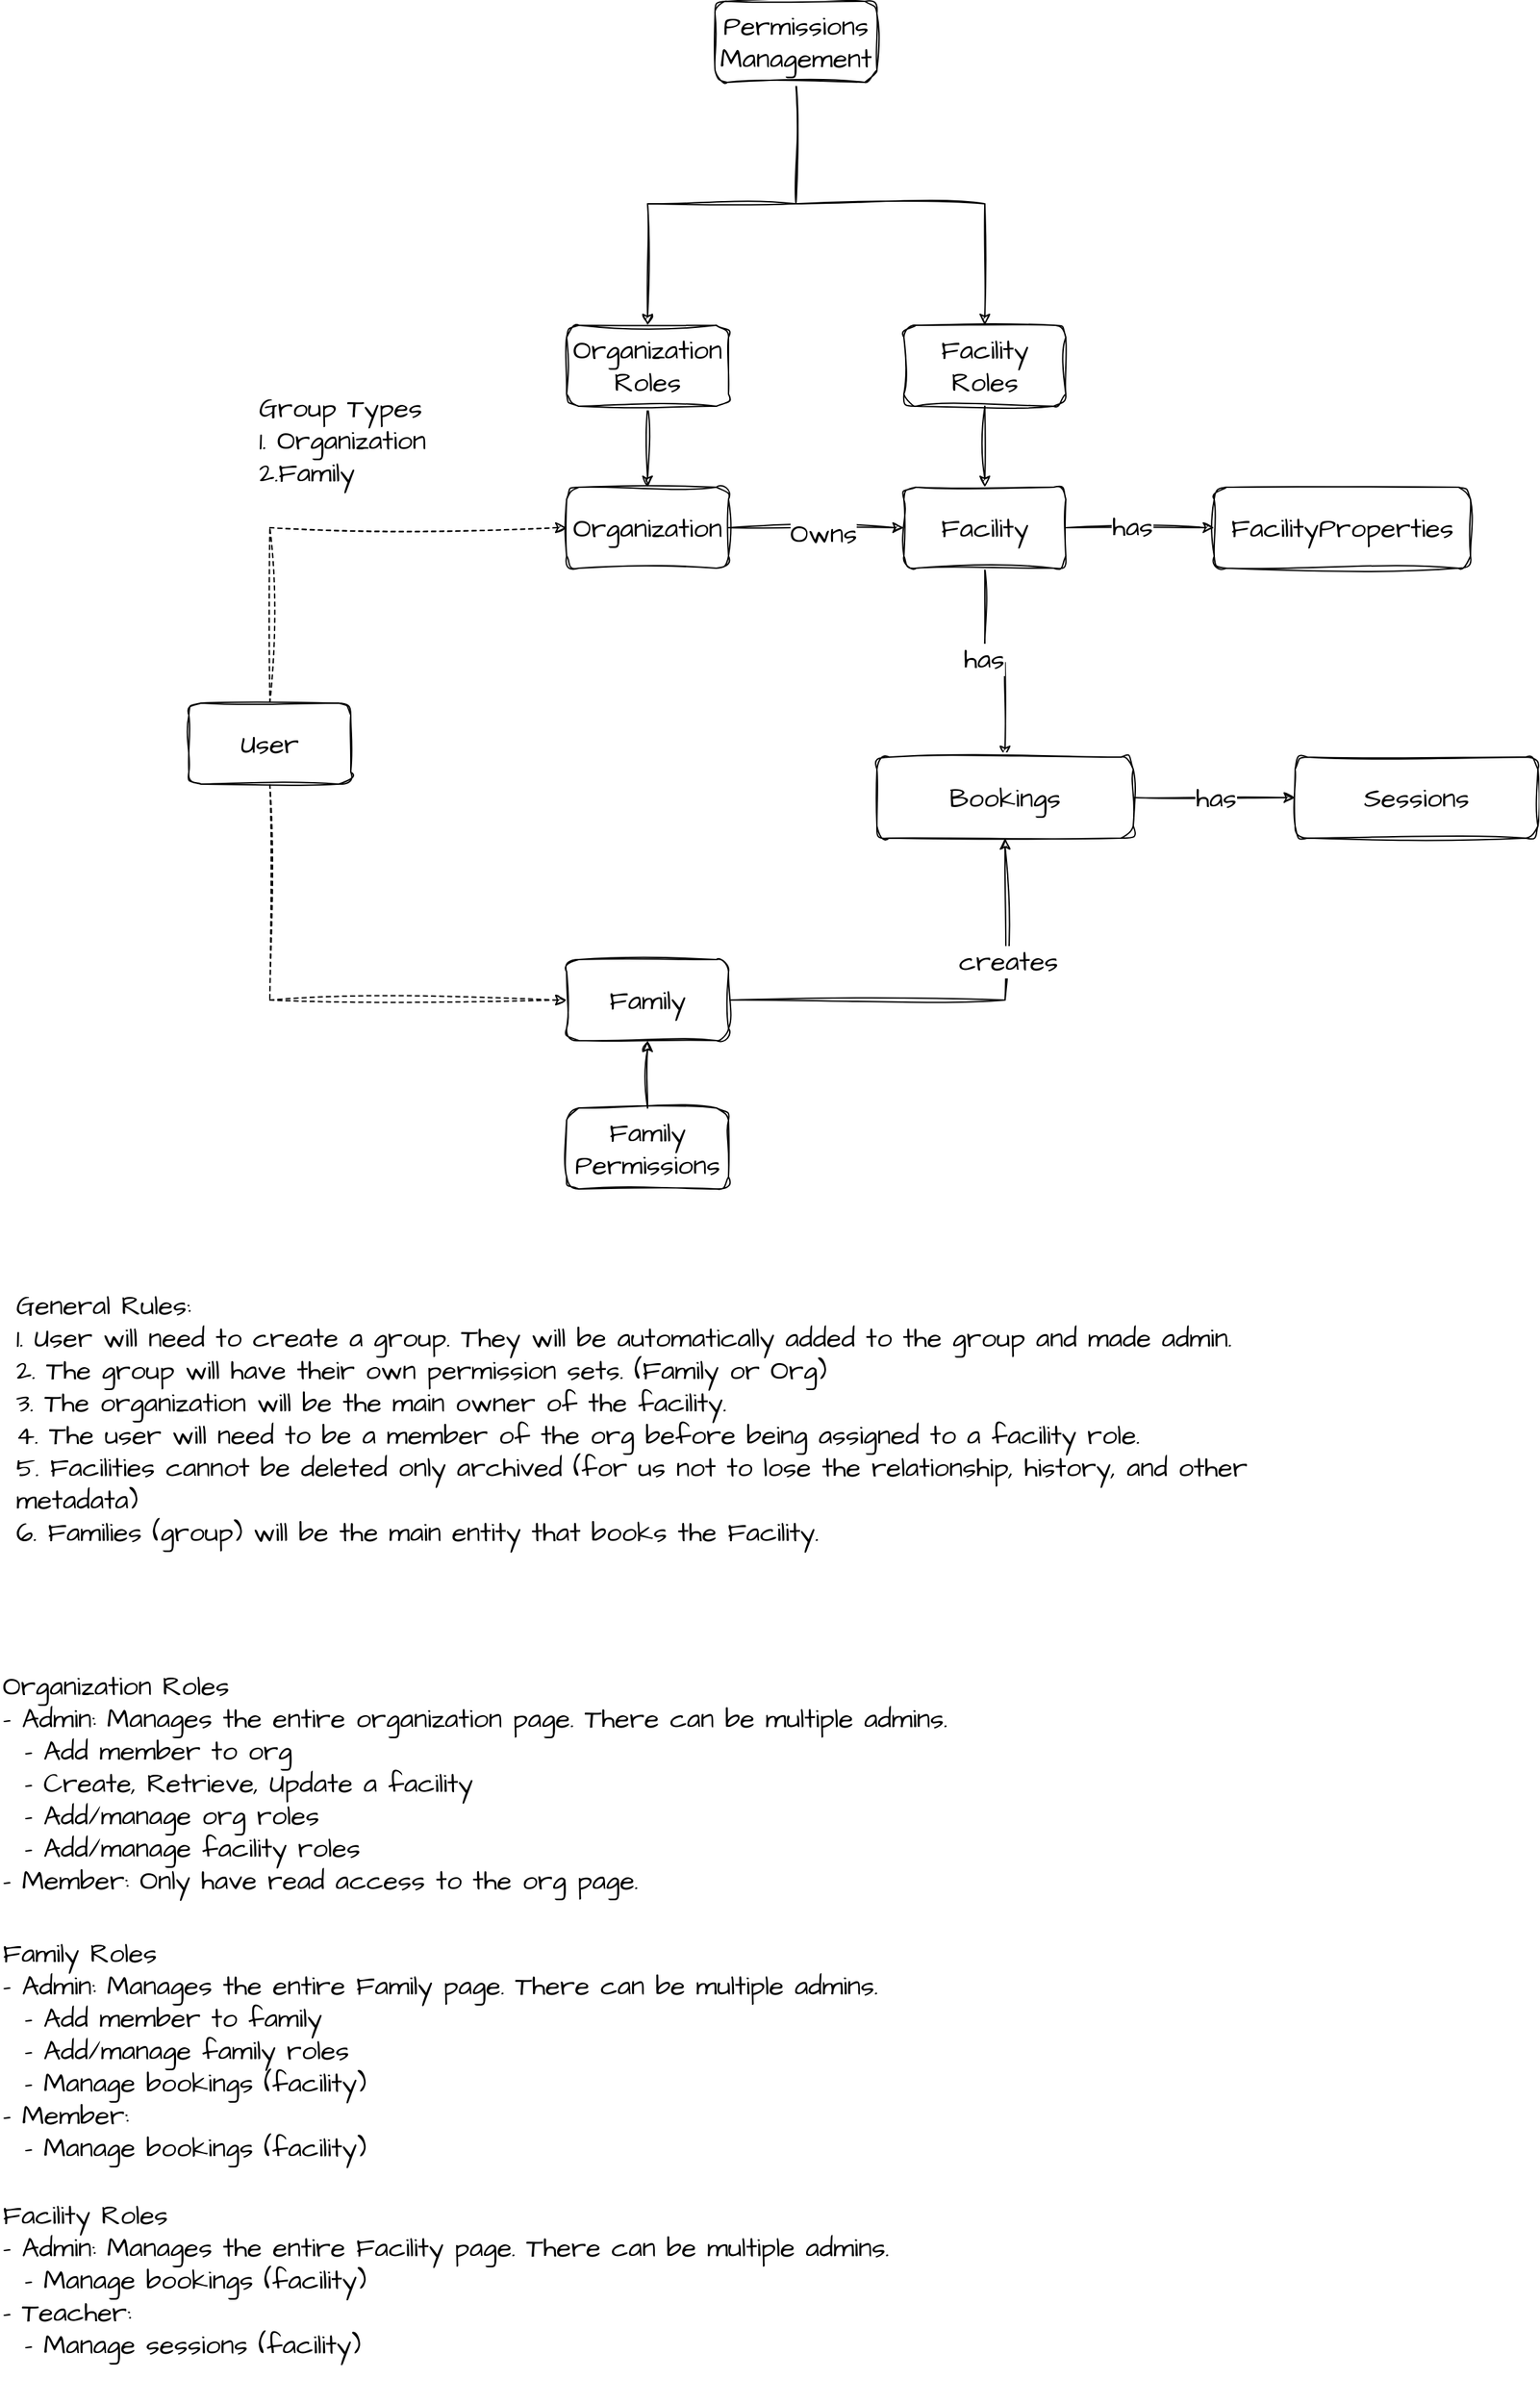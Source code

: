<mxfile version="22.1.11" type="device" pages="2">
  <diagram name="TherapEase ERD" id="3zOfKQbNayS0PqIG_Qb6">
    <mxGraphModel dx="2072" dy="2335" grid="1" gridSize="10" guides="1" tooltips="1" connect="1" arrows="1" fold="1" page="1" pageScale="1" pageWidth="850" pageHeight="1100" math="0" shadow="0">
      <root>
        <mxCell id="0" />
        <mxCell id="1" parent="0" />
        <mxCell id="x27zWDOo6SfFaoz8lFJy-4" style="edgeStyle=orthogonalEdgeStyle;rounded=0;sketch=1;hachureGap=4;jiggle=2;curveFitting=1;orthogonalLoop=1;jettySize=auto;html=1;entryX=0;entryY=0.5;entryDx=0;entryDy=0;fontFamily=Architects Daughter;fontSource=https%3A%2F%2Ffonts.googleapis.com%2Fcss%3Ffamily%3DArchitects%2BDaughter;fontSize=16;" parent="1" source="x27zWDOo6SfFaoz8lFJy-1" target="x27zWDOo6SfFaoz8lFJy-3" edge="1">
          <mxGeometry relative="1" as="geometry" />
        </mxCell>
        <mxCell id="x27zWDOo6SfFaoz8lFJy-5" value="Owns" style="edgeLabel;html=1;align=center;verticalAlign=middle;resizable=0;points=[];fontSize=20;fontFamily=Architects Daughter;" parent="x27zWDOo6SfFaoz8lFJy-4" vertex="1" connectable="0">
          <mxGeometry x="0.078" y="-4" relative="1" as="geometry">
            <mxPoint as="offset" />
          </mxGeometry>
        </mxCell>
        <mxCell id="x27zWDOo6SfFaoz8lFJy-1" value="Organization" style="rounded=1;whiteSpace=wrap;html=1;sketch=1;hachureGap=4;jiggle=2;curveFitting=1;fontFamily=Architects Daughter;fontSource=https%3A%2F%2Ffonts.googleapis.com%2Fcss%3Ffamily%3DArchitects%2BDaughter;fontSize=20;" parent="1" vertex="1">
          <mxGeometry x="330" y="140" width="120" height="60" as="geometry" />
        </mxCell>
        <mxCell id="x27zWDOo6SfFaoz8lFJy-6" value="" style="edgeStyle=orthogonalEdgeStyle;rounded=0;sketch=1;hachureGap=4;jiggle=2;curveFitting=1;orthogonalLoop=1;jettySize=auto;html=1;fontFamily=Architects Daughter;fontSource=https%3A%2F%2Ffonts.googleapis.com%2Fcss%3Ffamily%3DArchitects%2BDaughter;fontSize=16;dashed=1;entryX=0;entryY=0.5;entryDx=0;entryDy=0;" parent="1" source="x27zWDOo6SfFaoz8lFJy-2" target="x27zWDOo6SfFaoz8lFJy-1" edge="1">
          <mxGeometry relative="1" as="geometry">
            <Array as="points">
              <mxPoint x="110" y="170" />
            </Array>
          </mxGeometry>
        </mxCell>
        <mxCell id="x27zWDOo6SfFaoz8lFJy-20" style="edgeStyle=orthogonalEdgeStyle;rounded=0;sketch=1;hachureGap=4;jiggle=2;curveFitting=1;orthogonalLoop=1;jettySize=auto;html=1;fontFamily=Architects Daughter;fontSource=https%3A%2F%2Ffonts.googleapis.com%2Fcss%3Ffamily%3DArchitects%2BDaughter;fontSize=16;exitX=0.5;exitY=1;exitDx=0;exitDy=0;dashed=1;" parent="1" source="x27zWDOo6SfFaoz8lFJy-2" target="x27zWDOo6SfFaoz8lFJy-17" edge="1">
          <mxGeometry relative="1" as="geometry">
            <Array as="points">
              <mxPoint x="110" y="520" />
            </Array>
          </mxGeometry>
        </mxCell>
        <mxCell id="x27zWDOo6SfFaoz8lFJy-2" value="User" style="rounded=1;whiteSpace=wrap;html=1;sketch=1;hachureGap=4;jiggle=2;curveFitting=1;fontFamily=Architects Daughter;fontSource=https%3A%2F%2Ffonts.googleapis.com%2Fcss%3Ffamily%3DArchitects%2BDaughter;fontSize=20;" parent="1" vertex="1">
          <mxGeometry x="50" y="300" width="120" height="60" as="geometry" />
        </mxCell>
        <mxCell id="x27zWDOo6SfFaoz8lFJy-8" value="" style="edgeStyle=orthogonalEdgeStyle;rounded=0;sketch=1;hachureGap=4;jiggle=2;curveFitting=1;orthogonalLoop=1;jettySize=auto;html=1;fontFamily=Architects Daughter;fontSource=https%3A%2F%2Ffonts.googleapis.com%2Fcss%3Ffamily%3DArchitects%2BDaughter;fontSize=16;" parent="1" source="x27zWDOo6SfFaoz8lFJy-3" target="x27zWDOo6SfFaoz8lFJy-7" edge="1">
          <mxGeometry relative="1" as="geometry" />
        </mxCell>
        <mxCell id="x27zWDOo6SfFaoz8lFJy-9" value="has" style="edgeLabel;html=1;align=center;verticalAlign=middle;resizable=0;points=[];fontSize=20;fontFamily=Architects Daughter;" parent="x27zWDOo6SfFaoz8lFJy-8" vertex="1" connectable="0">
          <mxGeometry x="-0.109" y="1" relative="1" as="geometry">
            <mxPoint as="offset" />
          </mxGeometry>
        </mxCell>
        <mxCell id="x27zWDOo6SfFaoz8lFJy-24" value="" style="edgeStyle=orthogonalEdgeStyle;rounded=0;sketch=1;hachureGap=4;jiggle=2;curveFitting=1;orthogonalLoop=1;jettySize=auto;html=1;fontFamily=Architects Daughter;fontSource=https%3A%2F%2Ffonts.googleapis.com%2Fcss%3Ffamily%3DArchitects%2BDaughter;fontSize=16;" parent="1" source="x27zWDOo6SfFaoz8lFJy-3" target="x27zWDOo6SfFaoz8lFJy-23" edge="1">
          <mxGeometry relative="1" as="geometry" />
        </mxCell>
        <mxCell id="x27zWDOo6SfFaoz8lFJy-25" value="has" style="edgeLabel;html=1;align=center;verticalAlign=middle;resizable=0;points=[];fontSize=20;fontFamily=Architects Daughter;" parent="x27zWDOo6SfFaoz8lFJy-24" vertex="1" connectable="0">
          <mxGeometry x="-0.14" y="-1" relative="1" as="geometry">
            <mxPoint as="offset" />
          </mxGeometry>
        </mxCell>
        <mxCell id="x27zWDOo6SfFaoz8lFJy-3" value="Facility" style="rounded=1;whiteSpace=wrap;html=1;sketch=1;hachureGap=4;jiggle=2;curveFitting=1;fontFamily=Architects Daughter;fontSource=https%3A%2F%2Ffonts.googleapis.com%2Fcss%3Ffamily%3DArchitects%2BDaughter;fontSize=20;" parent="1" vertex="1">
          <mxGeometry x="580" y="140" width="120" height="60" as="geometry" />
        </mxCell>
        <mxCell id="x27zWDOo6SfFaoz8lFJy-7" value="FacilityProperties" style="rounded=1;whiteSpace=wrap;html=1;sketch=1;hachureGap=4;jiggle=2;curveFitting=1;fontFamily=Architects Daughter;fontSource=https%3A%2F%2Ffonts.googleapis.com%2Fcss%3Ffamily%3DArchitects%2BDaughter;fontSize=20;" parent="1" vertex="1">
          <mxGeometry x="810" y="140" width="190" height="60" as="geometry" />
        </mxCell>
        <mxCell id="x27zWDOo6SfFaoz8lFJy-13" value="" style="edgeStyle=orthogonalEdgeStyle;rounded=0;sketch=1;hachureGap=4;jiggle=2;curveFitting=1;orthogonalLoop=1;jettySize=auto;html=1;fontFamily=Architects Daughter;fontSource=https%3A%2F%2Ffonts.googleapis.com%2Fcss%3Ffamily%3DArchitects%2BDaughter;fontSize=16;" parent="1" source="x27zWDOo6SfFaoz8lFJy-10" target="x27zWDOo6SfFaoz8lFJy-1" edge="1">
          <mxGeometry relative="1" as="geometry" />
        </mxCell>
        <mxCell id="x27zWDOo6SfFaoz8lFJy-10" value="Organization&lt;br&gt;Roles" style="rounded=1;whiteSpace=wrap;html=1;sketch=1;hachureGap=4;jiggle=2;curveFitting=1;fontFamily=Architects Daughter;fontSource=https%3A%2F%2Ffonts.googleapis.com%2Fcss%3Ffamily%3DArchitects%2BDaughter;fontSize=20;" parent="1" vertex="1">
          <mxGeometry x="330" y="20" width="120" height="60" as="geometry" />
        </mxCell>
        <mxCell id="x27zWDOo6SfFaoz8lFJy-12" value="" style="edgeStyle=orthogonalEdgeStyle;rounded=0;sketch=1;hachureGap=4;jiggle=2;curveFitting=1;orthogonalLoop=1;jettySize=auto;html=1;fontFamily=Architects Daughter;fontSource=https%3A%2F%2Ffonts.googleapis.com%2Fcss%3Ffamily%3DArchitects%2BDaughter;fontSize=16;" parent="1" source="x27zWDOo6SfFaoz8lFJy-11" target="x27zWDOo6SfFaoz8lFJy-3" edge="1">
          <mxGeometry relative="1" as="geometry" />
        </mxCell>
        <mxCell id="x27zWDOo6SfFaoz8lFJy-11" value="Facility&lt;br&gt;Roles" style="rounded=1;whiteSpace=wrap;html=1;sketch=1;hachureGap=4;jiggle=2;curveFitting=1;fontFamily=Architects Daughter;fontSource=https%3A%2F%2Ffonts.googleapis.com%2Fcss%3Ffamily%3DArchitects%2BDaughter;fontSize=20;" parent="1" vertex="1">
          <mxGeometry x="580" y="20" width="120" height="60" as="geometry" />
        </mxCell>
        <mxCell id="x27zWDOo6SfFaoz8lFJy-15" value="Group Types&lt;br&gt;1. Organization&lt;br&gt;&lt;div style=&quot;&quot;&gt;&lt;span style=&quot;background-color: initial;&quot;&gt;2.Family&lt;/span&gt;&lt;/div&gt;" style="text;html=1;strokeColor=none;fillColor=none;align=left;verticalAlign=middle;whiteSpace=wrap;rounded=0;fontSize=20;fontFamily=Architects Daughter;" parent="1" vertex="1">
          <mxGeometry x="100" y="90" width="270" height="30" as="geometry" />
        </mxCell>
        <mxCell id="x27zWDOo6SfFaoz8lFJy-16" value="General Rules:&lt;br&gt;&lt;div style=&quot;&quot;&gt;&lt;span style=&quot;background-color: initial;&quot;&gt;1. User will need to create a group. They will be automatically added to the group and made admin.&lt;/span&gt;&lt;/div&gt;&lt;div style=&quot;&quot;&gt;&lt;span style=&quot;background-color: initial;&quot;&gt;2. The group will have their own permission sets. (Family or Org)&lt;/span&gt;&lt;/div&gt;&lt;div style=&quot;&quot;&gt;&lt;span style=&quot;background-color: initial;&quot;&gt;3. The organization will be the main owner of the facility.&lt;/span&gt;&lt;/div&gt;&lt;div style=&quot;&quot;&gt;&lt;span style=&quot;background-color: initial;&quot;&gt;4. The user will need to be a member of the org before being assigned to a facility role.&lt;/span&gt;&lt;/div&gt;&lt;div style=&quot;&quot;&gt;&lt;span style=&quot;background-color: initial;&quot;&gt;5. Facilities cannot be deleted only archived (for us not to lose the relationship, history, and other metadata)&lt;/span&gt;&lt;/div&gt;&lt;div style=&quot;&quot;&gt;&lt;span style=&quot;background-color: initial;&quot;&gt;6. Families (group) will be the main entity that books the Facility.&lt;/span&gt;&lt;/div&gt;" style="text;html=1;strokeColor=none;fillColor=none;align=left;verticalAlign=middle;whiteSpace=wrap;rounded=0;fontSize=20;fontFamily=Architects Daughter;" parent="1" vertex="1">
          <mxGeometry x="-80" y="750" width="920" height="160" as="geometry" />
        </mxCell>
        <mxCell id="x27zWDOo6SfFaoz8lFJy-26" style="edgeStyle=orthogonalEdgeStyle;rounded=0;sketch=1;hachureGap=4;jiggle=2;curveFitting=1;orthogonalLoop=1;jettySize=auto;html=1;entryX=0.5;entryY=1;entryDx=0;entryDy=0;fontFamily=Architects Daughter;fontSource=https%3A%2F%2Ffonts.googleapis.com%2Fcss%3Ffamily%3DArchitects%2BDaughter;fontSize=16;" parent="1" source="x27zWDOo6SfFaoz8lFJy-17" target="x27zWDOo6SfFaoz8lFJy-23" edge="1">
          <mxGeometry relative="1" as="geometry" />
        </mxCell>
        <mxCell id="x27zWDOo6SfFaoz8lFJy-27" value="creates" style="edgeLabel;html=1;align=center;verticalAlign=middle;resizable=0;points=[];fontSize=20;fontFamily=Architects Daughter;" parent="x27zWDOo6SfFaoz8lFJy-26" vertex="1" connectable="0">
          <mxGeometry x="0.44" y="-2" relative="1" as="geometry">
            <mxPoint as="offset" />
          </mxGeometry>
        </mxCell>
        <mxCell id="x27zWDOo6SfFaoz8lFJy-17" value="Family" style="rounded=1;whiteSpace=wrap;html=1;sketch=1;hachureGap=4;jiggle=2;curveFitting=1;fontFamily=Architects Daughter;fontSource=https%3A%2F%2Ffonts.googleapis.com%2Fcss%3Ffamily%3DArchitects%2BDaughter;fontSize=20;" parent="1" vertex="1">
          <mxGeometry x="330" y="490" width="120" height="60" as="geometry" />
        </mxCell>
        <mxCell id="x27zWDOo6SfFaoz8lFJy-19" value="" style="edgeStyle=orthogonalEdgeStyle;rounded=0;sketch=1;hachureGap=4;jiggle=2;curveFitting=1;orthogonalLoop=1;jettySize=auto;html=1;fontFamily=Architects Daughter;fontSource=https%3A%2F%2Ffonts.googleapis.com%2Fcss%3Ffamily%3DArchitects%2BDaughter;fontSize=16;" parent="1" source="x27zWDOo6SfFaoz8lFJy-18" target="x27zWDOo6SfFaoz8lFJy-17" edge="1">
          <mxGeometry relative="1" as="geometry" />
        </mxCell>
        <mxCell id="x27zWDOo6SfFaoz8lFJy-18" value="Family&lt;br&gt;Permissions" style="rounded=1;whiteSpace=wrap;html=1;sketch=1;hachureGap=4;jiggle=2;curveFitting=1;fontFamily=Architects Daughter;fontSource=https%3A%2F%2Ffonts.googleapis.com%2Fcss%3Ffamily%3DArchitects%2BDaughter;fontSize=20;" parent="1" vertex="1">
          <mxGeometry x="330" y="600" width="120" height="60" as="geometry" />
        </mxCell>
        <mxCell id="x27zWDOo6SfFaoz8lFJy-21" value="Organization Roles&lt;br&gt;&lt;div style=&quot;&quot;&gt;- Admin: Manages the entire organization page.&lt;span style=&quot;background-color: initial;&quot;&gt;&amp;nbsp;There can be multiple admins.&lt;/span&gt;&lt;/div&gt;&lt;div style=&quot;&quot;&gt;&lt;span style=&quot;background-color: initial;&quot;&gt;&amp;nbsp; - Add member to org&lt;/span&gt;&lt;/div&gt;&lt;div style=&quot;&quot;&gt;&lt;span style=&quot;background-color: initial;&quot;&gt;&amp;nbsp; - Create, Retrieve, Update a facility&lt;/span&gt;&lt;/div&gt;&lt;div style=&quot;&quot;&gt;&lt;span style=&quot;background-color: initial;&quot;&gt;&amp;nbsp; - Add/manage org roles&lt;/span&gt;&lt;/div&gt;&lt;div style=&quot;&quot;&gt;&lt;span style=&quot;background-color: initial;&quot;&gt;&amp;nbsp; - Add/manage facility roles&amp;nbsp;&lt;/span&gt;&lt;/div&gt;&lt;div style=&quot;&quot;&gt;- Member: Only have read access to the org page.&lt;/div&gt;" style="text;html=1;strokeColor=none;fillColor=none;align=left;verticalAlign=middle;whiteSpace=wrap;rounded=0;fontSize=20;fontFamily=Architects Daughter;" parent="1" vertex="1">
          <mxGeometry x="-90" y="1020" width="850" height="160" as="geometry" />
        </mxCell>
        <mxCell id="x27zWDOo6SfFaoz8lFJy-22" value="Family Roles&lt;br&gt;&lt;div style=&quot;&quot;&gt;- Admin: Manages the entire Family page.&lt;span style=&quot;background-color: initial;&quot;&gt;&amp;nbsp;There can be multiple admins.&lt;/span&gt;&lt;/div&gt;&lt;div style=&quot;&quot;&gt;&lt;span style=&quot;background-color: initial;&quot;&gt;&amp;nbsp; - Add member to family&lt;/span&gt;&lt;/div&gt;&lt;div style=&quot;&quot;&gt;&lt;span style=&quot;background-color: initial;&quot;&gt;&amp;nbsp; - Add/manage family roles&lt;/span&gt;&lt;/div&gt;&lt;div style=&quot;&quot;&gt;&lt;span style=&quot;background-color: initial;&quot;&gt;&amp;nbsp; - Manage bookings (facility)&lt;/span&gt;&lt;span style=&quot;background-color: initial;&quot;&gt;&amp;nbsp;&lt;/span&gt;&lt;/div&gt;&lt;div style=&quot;&quot;&gt;- Member:&lt;/div&gt;&lt;div style=&quot;&quot;&gt;&amp;nbsp; - Manage bookings (facility)&amp;nbsp;&lt;/div&gt;&lt;div&gt;&lt;span style=&quot;background-color: initial;&quot;&gt;&lt;br&gt;&lt;/span&gt;&lt;/div&gt;" style="text;html=1;strokeColor=none;fillColor=none;align=left;verticalAlign=middle;whiteSpace=wrap;rounded=0;fontSize=20;fontFamily=Architects Daughter;" parent="1" vertex="1">
          <mxGeometry x="-90" y="1230" width="850" height="160" as="geometry" />
        </mxCell>
        <mxCell id="x27zWDOo6SfFaoz8lFJy-29" value="" style="edgeStyle=orthogonalEdgeStyle;rounded=0;sketch=1;hachureGap=4;jiggle=2;curveFitting=1;orthogonalLoop=1;jettySize=auto;html=1;fontFamily=Architects Daughter;fontSource=https%3A%2F%2Ffonts.googleapis.com%2Fcss%3Ffamily%3DArchitects%2BDaughter;fontSize=16;" parent="1" source="x27zWDOo6SfFaoz8lFJy-23" target="x27zWDOo6SfFaoz8lFJy-28" edge="1">
          <mxGeometry relative="1" as="geometry" />
        </mxCell>
        <mxCell id="x27zWDOo6SfFaoz8lFJy-30" value="has" style="edgeLabel;html=1;align=center;verticalAlign=middle;resizable=0;points=[];fontSize=20;fontFamily=Architects Daughter;" parent="x27zWDOo6SfFaoz8lFJy-29" vertex="1" connectable="0">
          <mxGeometry x="0.017" relative="1" as="geometry">
            <mxPoint as="offset" />
          </mxGeometry>
        </mxCell>
        <mxCell id="x27zWDOo6SfFaoz8lFJy-23" value="Bookings" style="rounded=1;whiteSpace=wrap;html=1;sketch=1;hachureGap=4;jiggle=2;curveFitting=1;fontFamily=Architects Daughter;fontSource=https%3A%2F%2Ffonts.googleapis.com%2Fcss%3Ffamily%3DArchitects%2BDaughter;fontSize=20;" parent="1" vertex="1">
          <mxGeometry x="560" y="340" width="190" height="60" as="geometry" />
        </mxCell>
        <mxCell id="x27zWDOo6SfFaoz8lFJy-28" value="Sessions" style="rounded=1;whiteSpace=wrap;html=1;sketch=1;hachureGap=4;jiggle=2;curveFitting=1;fontFamily=Architects Daughter;fontSource=https%3A%2F%2Ffonts.googleapis.com%2Fcss%3Ffamily%3DArchitects%2BDaughter;fontSize=20;" parent="1" vertex="1">
          <mxGeometry x="870" y="340" width="180" height="60" as="geometry" />
        </mxCell>
        <mxCell id="x27zWDOo6SfFaoz8lFJy-31" value="Facility Roles&lt;br&gt;&lt;div style=&quot;&quot;&gt;- Admin: Manages the entire Facility page.&lt;span style=&quot;background-color: initial;&quot;&gt;&amp;nbsp;There can be multiple admins.&lt;/span&gt;&lt;/div&gt;&lt;div style=&quot;&quot;&gt;&lt;span style=&quot;background-color: initial;&quot;&gt;&amp;nbsp; - Manage bookings (facility)&amp;nbsp;&lt;/span&gt;&lt;br&gt;&lt;/div&gt;&lt;div style=&quot;&quot;&gt;- Teacher:&lt;/div&gt;&lt;div style=&quot;&quot;&gt;&amp;nbsp; - Manage sessions (facility)&amp;nbsp;&lt;/div&gt;&lt;div&gt;&lt;span style=&quot;background-color: initial;&quot;&gt;&lt;br&gt;&lt;/span&gt;&lt;/div&gt;" style="text;html=1;strokeColor=none;fillColor=none;align=left;verticalAlign=middle;whiteSpace=wrap;rounded=0;fontSize=20;fontFamily=Architects Daughter;" parent="1" vertex="1">
          <mxGeometry x="-90" y="1400" width="850" height="160" as="geometry" />
        </mxCell>
        <mxCell id="x27zWDOo6SfFaoz8lFJy-34" style="edgeStyle=orthogonalEdgeStyle;rounded=0;sketch=1;hachureGap=4;jiggle=2;curveFitting=1;orthogonalLoop=1;jettySize=auto;html=1;entryX=0.5;entryY=0;entryDx=0;entryDy=0;fontFamily=Architects Daughter;fontSource=https%3A%2F%2Ffonts.googleapis.com%2Fcss%3Ffamily%3DArchitects%2BDaughter;fontSize=16;" parent="1" source="x27zWDOo6SfFaoz8lFJy-33" target="x27zWDOo6SfFaoz8lFJy-10" edge="1">
          <mxGeometry relative="1" as="geometry" />
        </mxCell>
        <mxCell id="x27zWDOo6SfFaoz8lFJy-35" style="edgeStyle=orthogonalEdgeStyle;rounded=0;sketch=1;hachureGap=4;jiggle=2;curveFitting=1;orthogonalLoop=1;jettySize=auto;html=1;fontFamily=Architects Daughter;fontSource=https%3A%2F%2Ffonts.googleapis.com%2Fcss%3Ffamily%3DArchitects%2BDaughter;fontSize=16;exitX=0.5;exitY=1;exitDx=0;exitDy=0;" parent="1" source="x27zWDOo6SfFaoz8lFJy-33" target="x27zWDOo6SfFaoz8lFJy-11" edge="1">
          <mxGeometry relative="1" as="geometry" />
        </mxCell>
        <mxCell id="x27zWDOo6SfFaoz8lFJy-33" value="Permissions&lt;br&gt;Management" style="rounded=1;whiteSpace=wrap;html=1;sketch=1;hachureGap=4;jiggle=2;curveFitting=1;fontFamily=Architects Daughter;fontSource=https%3A%2F%2Ffonts.googleapis.com%2Fcss%3Ffamily%3DArchitects%2BDaughter;fontSize=20;" parent="1" vertex="1">
          <mxGeometry x="440" y="-220" width="120" height="60" as="geometry" />
        </mxCell>
      </root>
    </mxGraphModel>
  </diagram>
  <diagram id="BJsgfwzJ8GMWk2mrhPs9" name="Organization Workflow">
    <mxGraphModel dx="3085" dy="2171" grid="1" gridSize="10" guides="1" tooltips="1" connect="1" arrows="1" fold="1" page="1" pageScale="1" pageWidth="850" pageHeight="1100" math="0" shadow="0">
      <root>
        <mxCell id="0" />
        <mxCell id="1" parent="0" />
        <mxCell id="EfDbpJzdb1thuKJl_Tok-4" value="" style="edgeStyle=orthogonalEdgeStyle;rounded=0;sketch=1;hachureGap=4;jiggle=2;curveFitting=1;orthogonalLoop=1;jettySize=auto;html=1;fontFamily=Architects Daughter;fontSource=https%3A%2F%2Ffonts.googleapis.com%2Fcss%3Ffamily%3DArchitects%2BDaughter;fontSize=16;" edge="1" parent="1" source="EfDbpJzdb1thuKJl_Tok-2" target="EfDbpJzdb1thuKJl_Tok-3">
          <mxGeometry relative="1" as="geometry" />
        </mxCell>
        <mxCell id="EfDbpJzdb1thuKJl_Tok-2" value="Start&lt;br&gt;of TherapEase staff&lt;br&gt;Journey" style="ellipse;whiteSpace=wrap;html=1;sketch=1;hachureGap=4;jiggle=2;curveFitting=1;fontFamily=Architects Daughter;fontSource=https%3A%2F%2Ffonts.googleapis.com%2Fcss%3Ffamily%3DArchitects%2BDaughter;fontSize=20;" vertex="1" parent="1">
          <mxGeometry x="5" y="245" width="160" height="130" as="geometry" />
        </mxCell>
        <mxCell id="EfDbpJzdb1thuKJl_Tok-6" value="" style="edgeStyle=orthogonalEdgeStyle;rounded=0;sketch=1;hachureGap=4;jiggle=2;curveFitting=1;orthogonalLoop=1;jettySize=auto;html=1;fontFamily=Architects Daughter;fontSource=https%3A%2F%2Ffonts.googleapis.com%2Fcss%3Ffamily%3DArchitects%2BDaughter;fontSize=16;" edge="1" parent="1" source="EfDbpJzdb1thuKJl_Tok-3" target="EfDbpJzdb1thuKJl_Tok-5">
          <mxGeometry relative="1" as="geometry" />
        </mxCell>
        <mxCell id="EfDbpJzdb1thuKJl_Tok-3" value="Create&lt;br&gt;Org" style="shape=parallelogram;perimeter=parallelogramPerimeter;whiteSpace=wrap;html=1;fixedSize=1;sketch=1;hachureGap=4;jiggle=2;curveFitting=1;fontFamily=Architects Daughter;fontSource=https%3A%2F%2Ffonts.googleapis.com%2Fcss%3Ffamily%3DArchitects%2BDaughter;fontSize=20;" vertex="1" parent="1">
          <mxGeometry x="230" y="280" width="120" height="60" as="geometry" />
        </mxCell>
        <mxCell id="EfDbpJzdb1thuKJl_Tok-8" value="" style="edgeStyle=orthogonalEdgeStyle;rounded=0;sketch=1;hachureGap=4;jiggle=2;curveFitting=1;orthogonalLoop=1;jettySize=auto;html=1;fontFamily=Architects Daughter;fontSource=https%3A%2F%2Ffonts.googleapis.com%2Fcss%3Ffamily%3DArchitects%2BDaughter;fontSize=16;" edge="1" parent="1" source="EfDbpJzdb1thuKJl_Tok-5" target="EfDbpJzdb1thuKJl_Tok-7">
          <mxGeometry relative="1" as="geometry" />
        </mxCell>
        <mxCell id="EfDbpJzdb1thuKJl_Tok-12" value="" style="edgeStyle=orthogonalEdgeStyle;rounded=0;sketch=1;hachureGap=4;jiggle=2;curveFitting=1;orthogonalLoop=1;jettySize=auto;html=1;fontFamily=Architects Daughter;fontSource=https%3A%2F%2Ffonts.googleapis.com%2Fcss%3Ffamily%3DArchitects%2BDaughter;fontSize=16;" edge="1" parent="1" source="EfDbpJzdb1thuKJl_Tok-5" target="EfDbpJzdb1thuKJl_Tok-11">
          <mxGeometry relative="1" as="geometry" />
        </mxCell>
        <mxCell id="EfDbpJzdb1thuKJl_Tok-5" value="Add&lt;br&gt;Members" style="shape=parallelogram;perimeter=parallelogramPerimeter;whiteSpace=wrap;html=1;fixedSize=1;sketch=1;hachureGap=4;jiggle=2;curveFitting=1;fontFamily=Architects Daughter;fontSource=https%3A%2F%2Ffonts.googleapis.com%2Fcss%3Ffamily%3DArchitects%2BDaughter;fontSize=20;" vertex="1" parent="1">
          <mxGeometry x="410" y="280" width="120" height="60" as="geometry" />
        </mxCell>
        <mxCell id="EfDbpJzdb1thuKJl_Tok-10" value="" style="edgeStyle=orthogonalEdgeStyle;rounded=0;sketch=1;hachureGap=4;jiggle=2;curveFitting=1;orthogonalLoop=1;jettySize=auto;html=1;fontFamily=Architects Daughter;fontSource=https%3A%2F%2Ffonts.googleapis.com%2Fcss%3Ffamily%3DArchitects%2BDaughter;fontSize=16;" edge="1" parent="1" source="EfDbpJzdb1thuKJl_Tok-7">
          <mxGeometry relative="1" as="geometry">
            <mxPoint x="760" y="310" as="targetPoint" />
          </mxGeometry>
        </mxCell>
        <mxCell id="EfDbpJzdb1thuKJl_Tok-7" value="Add&lt;br&gt;Facilities" style="shape=parallelogram;perimeter=parallelogramPerimeter;whiteSpace=wrap;html=1;fixedSize=1;sketch=1;hachureGap=4;jiggle=2;curveFitting=1;fontFamily=Architects Daughter;fontSource=https%3A%2F%2Ffonts.googleapis.com%2Fcss%3Ffamily%3DArchitects%2BDaughter;fontSize=20;" vertex="1" parent="1">
          <mxGeometry x="570" y="280" width="120" height="60" as="geometry" />
        </mxCell>
        <mxCell id="EfDbpJzdb1thuKJl_Tok-11" value="Set Perm &lt;br&gt;to&amp;nbsp;&lt;br&gt;Members" style="shape=parallelogram;perimeter=parallelogramPerimeter;whiteSpace=wrap;html=1;fixedSize=1;sketch=1;hachureGap=4;jiggle=2;curveFitting=1;fontFamily=Architects Daughter;fontSource=https%3A%2F%2Ffonts.googleapis.com%2Fcss%3Ffamily%3DArchitects%2BDaughter;fontSize=20;" vertex="1" parent="1">
          <mxGeometry x="405" y="450" width="130" height="70" as="geometry" />
        </mxCell>
        <mxCell id="EfDbpJzdb1thuKJl_Tok-13" value="Optional" style="text;html=1;strokeColor=none;fillColor=none;align=center;verticalAlign=middle;whiteSpace=wrap;rounded=0;fontSize=20;fontFamily=Architects Daughter;" vertex="1" parent="1">
          <mxGeometry x="475" y="380" width="60" height="30" as="geometry" />
        </mxCell>
        <mxCell id="EfDbpJzdb1thuKJl_Tok-14" value="User Creation" style="text;html=1;strokeColor=none;fillColor=none;align=left;verticalAlign=middle;whiteSpace=wrap;rounded=0;fontSize=20;fontFamily=Architects Daughter;" vertex="1" parent="1">
          <mxGeometry x="90" y="-140" width="410" height="30" as="geometry" />
        </mxCell>
        <mxCell id="EfDbpJzdb1thuKJl_Tok-15" value="" style="edgeStyle=orthogonalEdgeStyle;rounded=0;sketch=1;hachureGap=4;jiggle=2;curveFitting=1;orthogonalLoop=1;jettySize=auto;html=1;fontFamily=Architects Daughter;fontSource=https%3A%2F%2Ffonts.googleapis.com%2Fcss%3Ffamily%3DArchitects%2BDaughter;fontSize=16;" edge="1" parent="1" source="EfDbpJzdb1thuKJl_Tok-16" target="EfDbpJzdb1thuKJl_Tok-18">
          <mxGeometry relative="1" as="geometry" />
        </mxCell>
        <mxCell id="EfDbpJzdb1thuKJl_Tok-16" value="Start of Therapease Provider Journey" style="ellipse;whiteSpace=wrap;html=1;sketch=1;hachureGap=4;jiggle=2;curveFitting=1;fontFamily=Architects Daughter;fontSource=https%3A%2F%2Ffonts.googleapis.com%2Fcss%3Ffamily%3DArchitects%2BDaughter;fontSize=20;" vertex="1" parent="1">
          <mxGeometry x="15" y="-75" width="150" height="110" as="geometry" />
        </mxCell>
        <mxCell id="EfDbpJzdb1thuKJl_Tok-17" value="" style="edgeStyle=orthogonalEdgeStyle;rounded=0;sketch=1;hachureGap=4;jiggle=2;curveFitting=1;orthogonalLoop=1;jettySize=auto;html=1;fontFamily=Architects Daughter;fontSource=https%3A%2F%2Ffonts.googleapis.com%2Fcss%3Ffamily%3DArchitects%2BDaughter;fontSize=16;" edge="1" parent="1" source="EfDbpJzdb1thuKJl_Tok-18" target="EfDbpJzdb1thuKJl_Tok-21">
          <mxGeometry relative="1" as="geometry" />
        </mxCell>
        <mxCell id="EfDbpJzdb1thuKJl_Tok-18" value="User&lt;br&gt;Registration&lt;br&gt;of the Org&lt;br&gt;Admin" style="shape=parallelogram;perimeter=parallelogramPerimeter;whiteSpace=wrap;html=1;fixedSize=1;sketch=1;hachureGap=4;jiggle=2;curveFitting=1;fontFamily=Architects Daughter;fontSource=https%3A%2F%2Ffonts.googleapis.com%2Fcss%3Ffamily%3DArchitects%2BDaughter;fontSize=20;" vertex="1" parent="1">
          <mxGeometry x="215" y="-80" width="150" height="120" as="geometry" />
        </mxCell>
        <mxCell id="EfDbpJzdb1thuKJl_Tok-19" value="" style="edgeStyle=orthogonalEdgeStyle;rounded=0;sketch=1;hachureGap=4;jiggle=2;curveFitting=1;orthogonalLoop=1;jettySize=auto;html=1;fontFamily=Architects Daughter;fontSource=https%3A%2F%2Ffonts.googleapis.com%2Fcss%3Ffamily%3DArchitects%2BDaughter;fontSize=16;" edge="1" parent="1" source="EfDbpJzdb1thuKJl_Tok-21" target="EfDbpJzdb1thuKJl_Tok-23">
          <mxGeometry relative="1" as="geometry" />
        </mxCell>
        <mxCell id="EfDbpJzdb1thuKJl_Tok-21" value="Email&lt;br&gt;Confirmation" style="shape=parallelogram;perimeter=parallelogramPerimeter;whiteSpace=wrap;html=1;fixedSize=1;sketch=1;hachureGap=4;jiggle=2;curveFitting=1;fontFamily=Architects Daughter;fontSource=https%3A%2F%2Ffonts.googleapis.com%2Fcss%3Ffamily%3DArchitects%2BDaughter;fontSize=20;" vertex="1" parent="1">
          <mxGeometry x="395" y="-75" width="150" height="110" as="geometry" />
        </mxCell>
        <mxCell id="EfDbpJzdb1thuKJl_Tok-28" style="edgeStyle=orthogonalEdgeStyle;rounded=0;sketch=1;hachureGap=4;jiggle=2;curveFitting=1;orthogonalLoop=1;jettySize=auto;html=1;fontFamily=Architects Daughter;fontSource=https%3A%2F%2Ffonts.googleapis.com%2Fcss%3Ffamily%3DArchitects%2BDaughter;fontSize=16;" edge="1" parent="1" source="EfDbpJzdb1thuKJl_Tok-23" target="EfDbpJzdb1thuKJl_Tok-2">
          <mxGeometry relative="1" as="geometry">
            <Array as="points">
              <mxPoint x="630" y="120" />
              <mxPoint x="100" y="120" />
            </Array>
          </mxGeometry>
        </mxCell>
        <mxCell id="EfDbpJzdb1thuKJl_Tok-23" value="Inform&lt;br&gt;TherapEase" style="shape=parallelogram;perimeter=parallelogramPerimeter;whiteSpace=wrap;html=1;fixedSize=1;sketch=1;hachureGap=4;jiggle=2;curveFitting=1;fontFamily=Architects Daughter;fontSource=https%3A%2F%2Ffonts.googleapis.com%2Fcss%3Ffamily%3DArchitects%2BDaughter;fontSize=20;" vertex="1" parent="1">
          <mxGeometry x="570" y="-50" width="120" height="60" as="geometry" />
        </mxCell>
        <mxCell id="EfDbpJzdb1thuKJl_Tok-33" value="" style="edgeStyle=orthogonalEdgeStyle;rounded=0;sketch=1;hachureGap=4;jiggle=2;curveFitting=1;orthogonalLoop=1;jettySize=auto;html=1;fontFamily=Architects Daughter;fontSource=https%3A%2F%2Ffonts.googleapis.com%2Fcss%3Ffamily%3DArchitects%2BDaughter;fontSize=16;" edge="1" parent="1" source="EfDbpJzdb1thuKJl_Tok-29" target="EfDbpJzdb1thuKJl_Tok-32">
          <mxGeometry relative="1" as="geometry" />
        </mxCell>
        <mxCell id="EfDbpJzdb1thuKJl_Tok-29" value="Inform&lt;br&gt;Org admin email" style="shape=parallelogram;perimeter=parallelogramPerimeter;whiteSpace=wrap;html=1;fixedSize=1;sketch=1;hachureGap=4;jiggle=2;curveFitting=1;fontFamily=Architects Daughter;fontSource=https%3A%2F%2Ffonts.googleapis.com%2Fcss%3Ffamily%3DArchitects%2BDaughter;fontSize=20;" vertex="1" parent="1">
          <mxGeometry x="750" y="275" width="130" height="70" as="geometry" />
        </mxCell>
        <mxCell id="EfDbpJzdb1thuKJl_Tok-30" value="End of Provider and TherapEase Staff&lt;br&gt;Journey" style="ellipse;whiteSpace=wrap;html=1;sketch=1;hachureGap=4;jiggle=2;curveFitting=1;fontFamily=Architects Daughter;fontSource=https%3A%2F%2Ffonts.googleapis.com%2Fcss%3Ffamily%3DArchitects%2BDaughter;fontSize=20;" vertex="1" parent="1">
          <mxGeometry x="1150" y="255" width="150" height="110" as="geometry" />
        </mxCell>
        <mxCell id="EfDbpJzdb1thuKJl_Tok-34" value="" style="edgeStyle=orthogonalEdgeStyle;rounded=0;sketch=1;hachureGap=4;jiggle=2;curveFitting=1;orthogonalLoop=1;jettySize=auto;html=1;fontFamily=Architects Daughter;fontSource=https%3A%2F%2Ffonts.googleapis.com%2Fcss%3Ffamily%3DArchitects%2BDaughter;fontSize=16;" edge="1" parent="1" source="EfDbpJzdb1thuKJl_Tok-32" target="EfDbpJzdb1thuKJl_Tok-30">
          <mxGeometry relative="1" as="geometry" />
        </mxCell>
        <mxCell id="EfDbpJzdb1thuKJl_Tok-32" value="Org admin&lt;br&gt;validates info" style="shape=parallelogram;perimeter=parallelogramPerimeter;whiteSpace=wrap;html=1;fixedSize=1;sketch=1;hachureGap=4;jiggle=2;curveFitting=1;fontFamily=Architects Daughter;fontSource=https%3A%2F%2Ffonts.googleapis.com%2Fcss%3Ffamily%3DArchitects%2BDaughter;fontSize=20;" vertex="1" parent="1">
          <mxGeometry x="930" y="275" width="130" height="70" as="geometry" />
        </mxCell>
        <mxCell id="EfDbpJzdb1thuKJl_Tok-35" value="Org Creation" style="text;html=1;strokeColor=none;fillColor=none;align=left;verticalAlign=middle;whiteSpace=wrap;rounded=0;fontSize=20;fontFamily=Architects Daughter;" vertex="1" parent="1">
          <mxGeometry x="110" y="200" width="410" height="30" as="geometry" />
        </mxCell>
      </root>
    </mxGraphModel>
  </diagram>
</mxfile>
